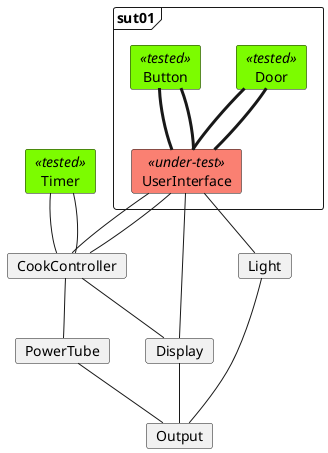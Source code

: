 @startuml sut01
'Testing colors:
skinparam card{
    backgroundColor<<tested>> lawngreen
    backgroundColor<<under-test>> salmon
    backgroundColor<<test>> salmon
    backgroundColor<<fake>> gold
}

'0.
    card Timer<<tested>>

frame sut01{
    card Door<<tested>>
    card Button<<tested>>

'1.
    card UserInterface<<under-test>>
}
'2.
    card CookController
    card Light

'3.
    card PowerTube
    card Display

'4 
    card Output


'Relations projects
' 0. to 1.
Door -[thickness=3]- UserInterface
Door -[thickness=3]- UserInterface

Button -[thickness=3]- UserInterface
Button -[thickness=3]- UserInterface

'Relations CookController:
'1.
UserInterface -- CookController
UserInterface -- CookController
'1. to 3.
'Door -- CookController

Timer -- CookController
Timer -- CookController

CookController -- PowerTube

'1. to 2.
UserInterface -- Display
UserInterface -- Light
CookController -- Display


' Relations 2. to 3.
Light -- Output
Display -- Output
PowerTube -- Output
@enduml